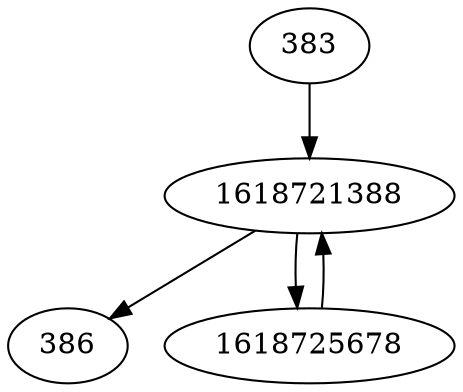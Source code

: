 strict digraph  {
386;
1618721388;
1618725678;
383;
1618721388 -> 386;
1618721388 -> 1618725678;
1618725678 -> 1618721388;
383 -> 1618721388;
}
